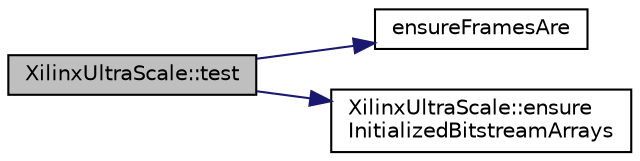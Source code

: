 digraph "XilinxUltraScale::test"
{
 // INTERACTIVE_SVG=YES
 // LATEX_PDF_SIZE
  edge [fontname="Helvetica",fontsize="10",labelfontname="Helvetica",labelfontsize="10"];
  node [fontname="Helvetica",fontsize="10",shape=record];
  rankdir="LR";
  Node1 [label="XilinxUltraScale::test",height=0.2,width=0.4,color="black", fillcolor="grey75", style="filled", fontcolor="black",tooltip=" "];
  Node1 -> Node2 [color="midnightblue",fontsize="10",style="solid",fontname="Helvetica"];
  Node2 [label="ensureFramesAre",height=0.2,width=0.4,color="black", fillcolor="white", style="filled",URL="$inlineTest_8h.html#a38aadd629bd2ab8241e670ee8102dfc2",tooltip=" "];
  Node1 -> Node3 [color="midnightblue",fontsize="10",style="solid",fontname="Helvetica"];
  Node3 [label="XilinxUltraScale::ensure\lInitializedBitstreamArrays",height=0.2,width=0.4,color="black", fillcolor="white", style="filled",URL="$classXilinxUltraScale.html#a90eabbb61cf23c68e7bc960b720d620e",tooltip=" "];
}
